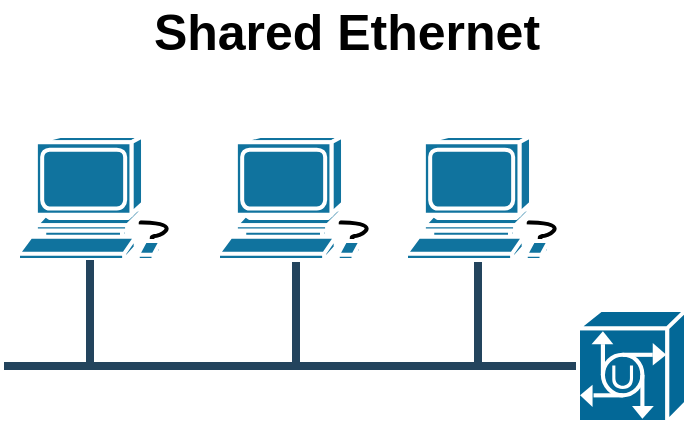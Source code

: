 <mxfile version="10.6.9" type="github"><diagram id="6a731a19-8d31-9384-78a2-239565b7b9f0" name="Page-1"><mxGraphModel dx="775" dy="497" grid="1" gridSize="10" guides="1" tooltips="1" connect="1" arrows="1" fold="1" page="1" pageScale="1" pageWidth="400" pageHeight="250" background="#ffffff" math="0" shadow="0"><root><mxCell id="0"/><mxCell id="1" parent="0"/><mxCell id="2096" value="" style="shape=mxgraph.cisco.computers_and_peripherals.workstation;html=1;dashed=0;fillColor=#10739E;strokeColor=#ffffff;strokeWidth=2;verticalLabelPosition=bottom;verticalAlign=top;fontFamily=Helvetica;fontSize=36;fontColor=#FFB366" parent="1" vertex="1"><mxGeometry x="36" y="86" width="83" height="62" as="geometry"/></mxCell><mxCell id="2152" value="" style="line;html=1;strokeColor=#23445D;" parent="1" vertex="1"><mxGeometry x="29" y="196" width="287" height="10" as="geometry"/></mxCell><mxCell id="2159" value="" style="edgeStyle=elbowEdgeStyle;elbow=horizontal;endArrow=none;html=1;strokeColor=#23445D;endFill=0;strokeWidth=4;rounded=1" parent="1" edge="1"><mxGeometry width="100" height="100" relative="1" as="geometry"><mxPoint x="266" y="202" as="sourcePoint"/><mxPoint x="266" y="148" as="targetPoint"/></mxGeometry></mxCell><mxCell id="2160" value="" style="edgeStyle=elbowEdgeStyle;elbow=horizontal;endArrow=none;html=1;strokeColor=#23445D;endFill=0;strokeWidth=4;rounded=1" parent="1" edge="1"><mxGeometry width="100" height="100" relative="1" as="geometry"><mxPoint x="175" y="201" as="sourcePoint"/><mxPoint x="175" y="147" as="targetPoint"/></mxGeometry></mxCell><mxCell id="2161" value="" style="edgeStyle=elbowEdgeStyle;elbow=horizontal;endArrow=none;html=1;strokeColor=#23445D;endFill=0;strokeWidth=4;rounded=1" parent="1" target="2096" edge="1"><mxGeometry width="100" height="100" relative="1" as="geometry"><mxPoint x="72" y="201" as="sourcePoint"/><mxPoint x="72.306" y="147.25" as="targetPoint"/></mxGeometry></mxCell><mxCell id="2226" value="Shared Ethernet" style="rounded=1;whiteSpace=wrap;html=1;fontSize=25;align=center;fontStyle=1;fillColor=none;strokeColor=none;" parent="1" vertex="1"><mxGeometry x="88" y="23.5" width="225" height="19" as="geometry"/></mxCell><mxCell id="oensZLFrYvt4EMHe0BKp-2257" value="" style="shape=mxgraph.cisco.hubs_and_gateways.universal_gateway;html=1;pointerEvents=1;dashed=0;fillColor=#036897;strokeColor=#ffffff;strokeWidth=2;verticalLabelPosition=bottom;verticalAlign=top;align=center;outlineConnect=0;" vertex="1" parent="1"><mxGeometry x="316" y="173" width="54" height="56" as="geometry"/></mxCell><mxCell id="oensZLFrYvt4EMHe0BKp-2258" value="" style="shape=mxgraph.cisco.computers_and_peripherals.workstation;html=1;dashed=0;fillColor=#10739E;strokeColor=#ffffff;strokeWidth=2;verticalLabelPosition=bottom;verticalAlign=top;fontFamily=Helvetica;fontSize=36;fontColor=#FFB366" vertex="1" parent="1"><mxGeometry x="136" y="86" width="83" height="62" as="geometry"/></mxCell><mxCell id="oensZLFrYvt4EMHe0BKp-2259" value="" style="shape=mxgraph.cisco.computers_and_peripherals.workstation;html=1;dashed=0;fillColor=#10739E;strokeColor=#ffffff;strokeWidth=2;verticalLabelPosition=bottom;verticalAlign=top;fontFamily=Helvetica;fontSize=36;fontColor=#FFB366" vertex="1" parent="1"><mxGeometry x="230" y="86" width="83" height="62" as="geometry"/></mxCell></root></mxGraphModel></diagram></mxfile>